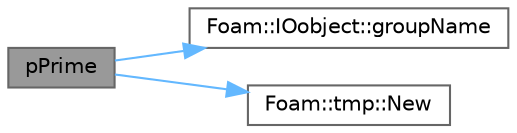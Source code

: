 digraph "pPrime"
{
 // LATEX_PDF_SIZE
  bgcolor="transparent";
  edge [fontname=Helvetica,fontsize=10,labelfontname=Helvetica,labelfontsize=10];
  node [fontname=Helvetica,fontsize=10,shape=box,height=0.2,width=0.4];
  rankdir="LR";
  Node1 [id="Node000001",label="pPrime",height=0.2,width=0.4,color="gray40", fillcolor="grey60", style="filled", fontcolor="black",tooltip=" "];
  Node1 -> Node2 [id="edge1_Node000001_Node000002",color="steelblue1",style="solid",tooltip=" "];
  Node2 [id="Node000002",label="Foam::IOobject::groupName",height=0.2,width=0.4,color="grey40", fillcolor="white", style="filled",URL="$classFoam_1_1IOobject.html#ac4d2979c3cfeeece839c125bc4bec492",tooltip=" "];
  Node1 -> Node3 [id="edge2_Node000001_Node000003",color="steelblue1",style="solid",tooltip=" "];
  Node3 [id="Node000003",label="Foam::tmp::New",height=0.2,width=0.4,color="grey40", fillcolor="white", style="filled",URL="$classFoam_1_1tmp.html#acd59a224b5ba7ef3d83ed9a496fcdd61",tooltip=" "];
}
